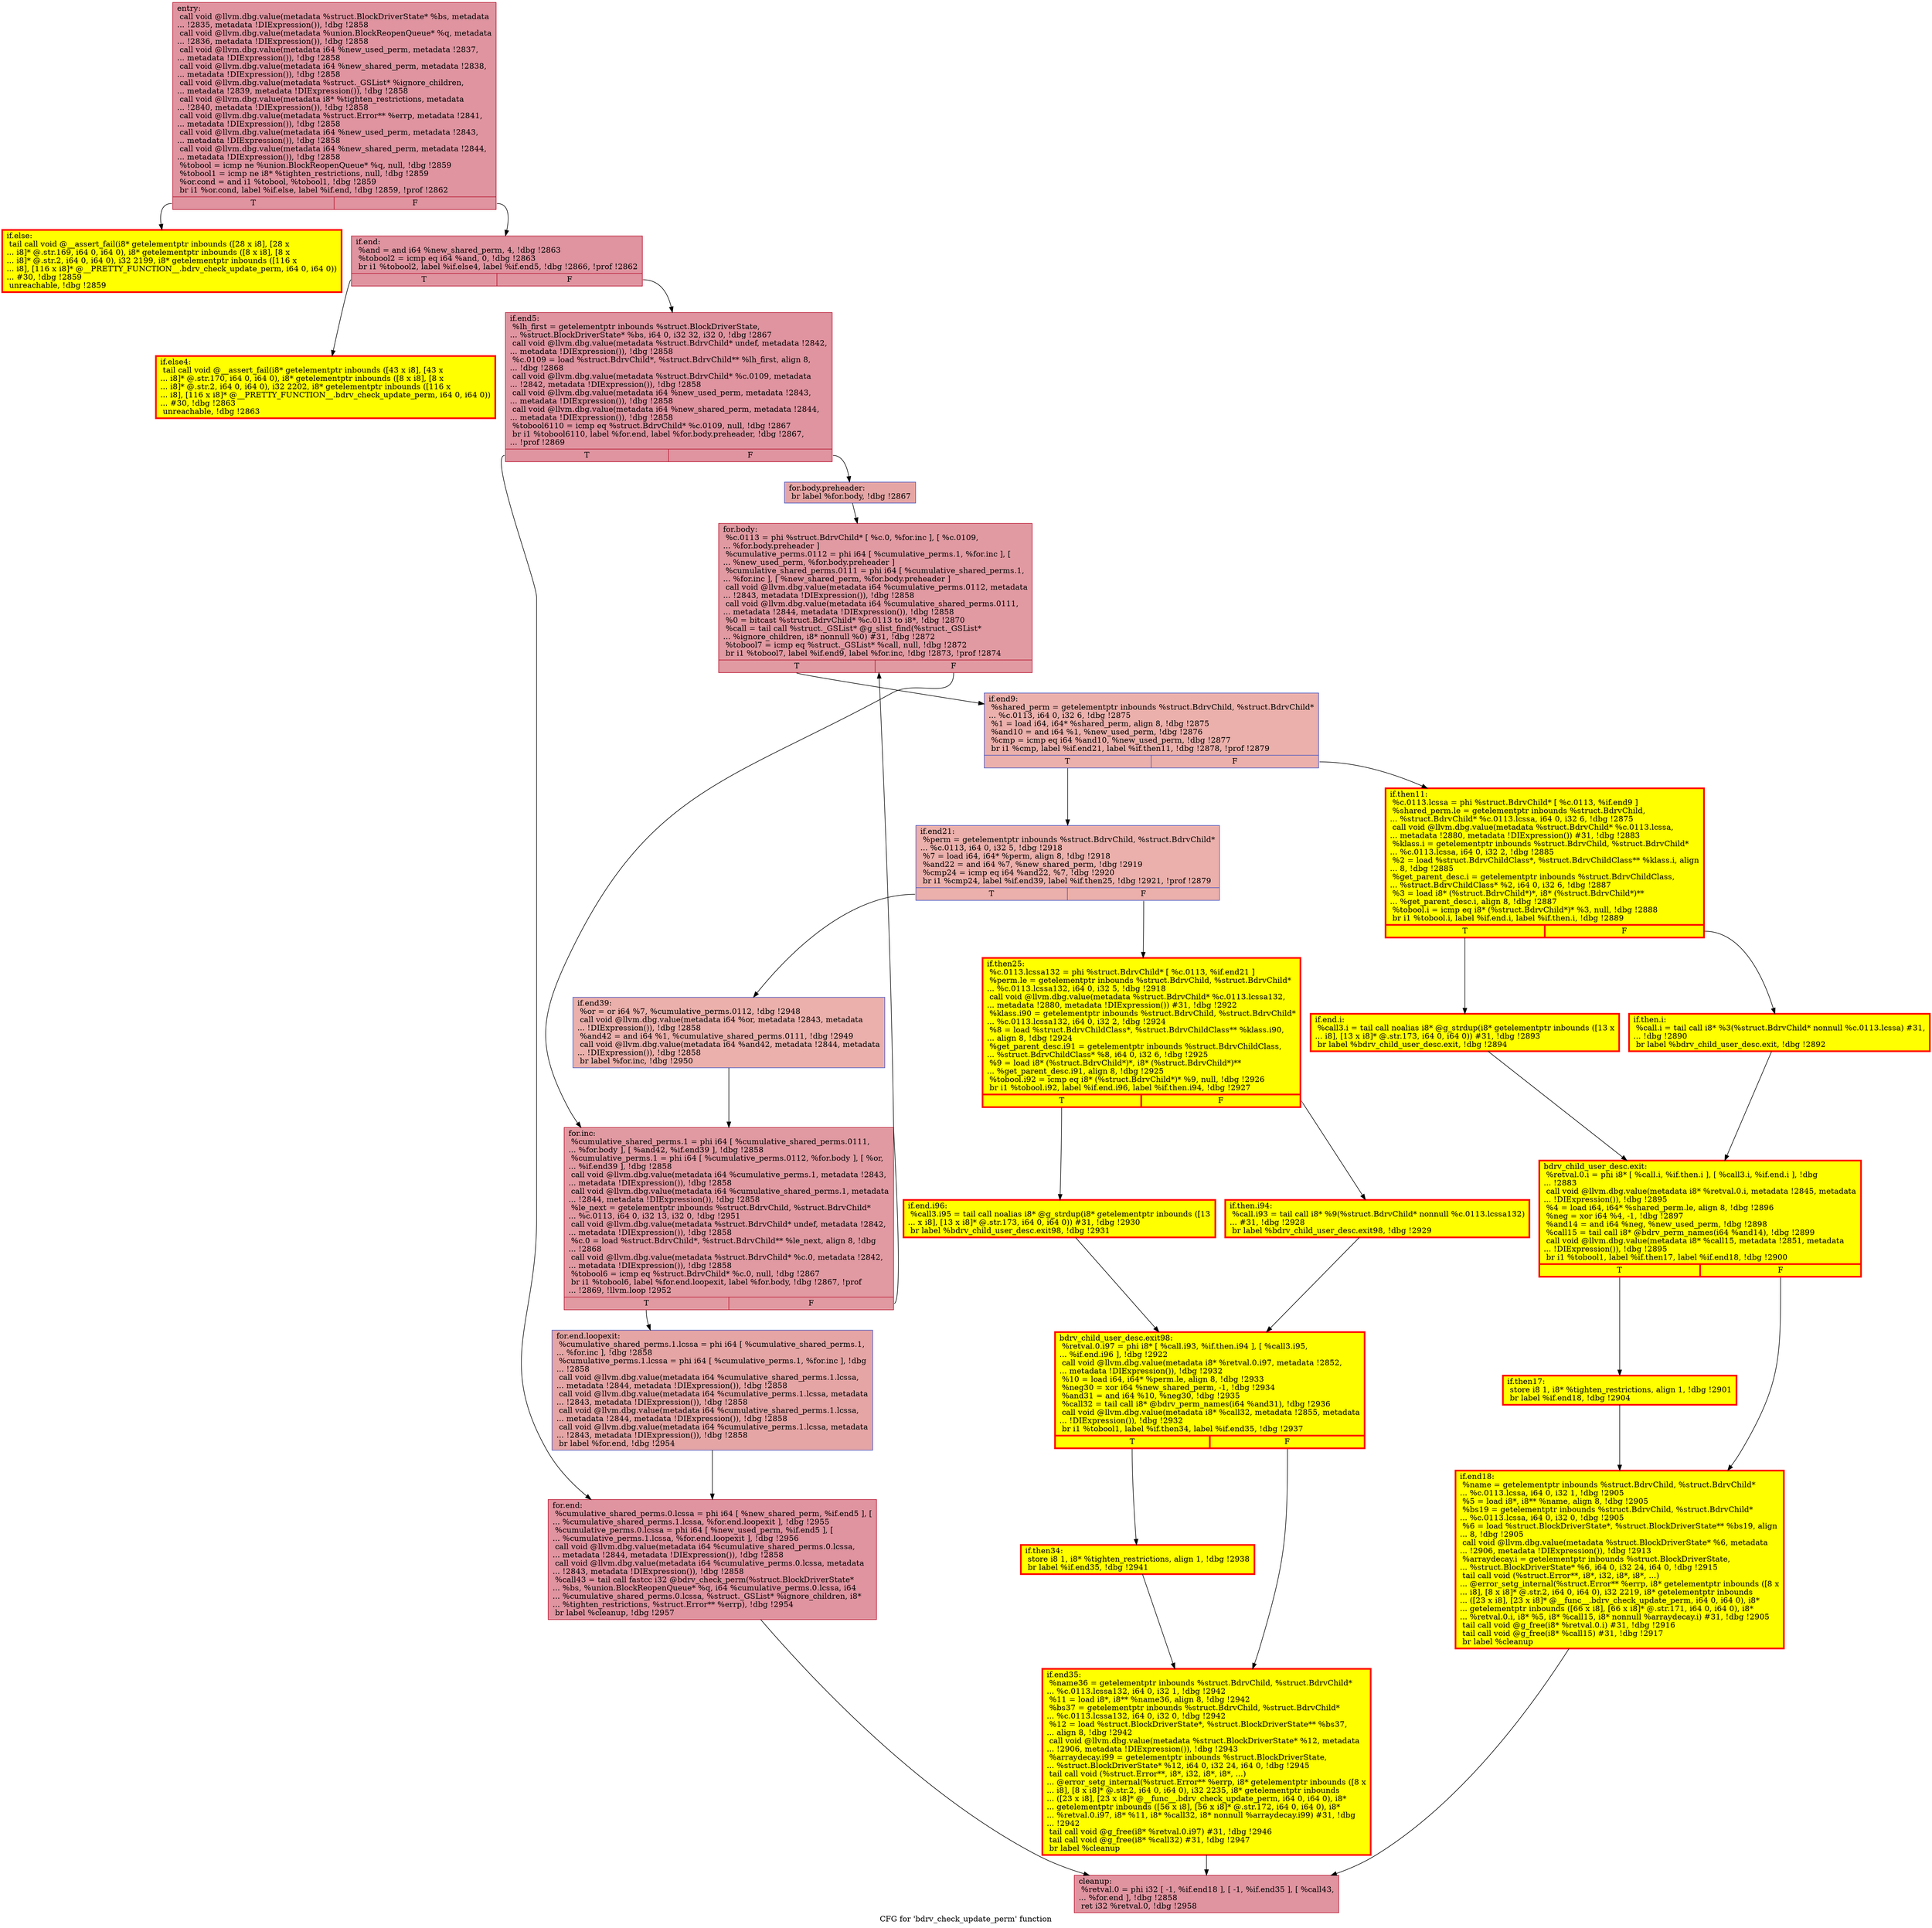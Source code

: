 digraph "CFG for 'bdrv_check_update_perm' function" {
	label="CFG for 'bdrv_check_update_perm' function";

	Node0x55906e3dcb10 [shape=record,color="#b70d28ff", style=filled, fillcolor="#b70d2870",label="{entry:\l  call void @llvm.dbg.value(metadata %struct.BlockDriverState* %bs, metadata\l... !2835, metadata !DIExpression()), !dbg !2858\l  call void @llvm.dbg.value(metadata %union.BlockReopenQueue* %q, metadata\l... !2836, metadata !DIExpression()), !dbg !2858\l  call void @llvm.dbg.value(metadata i64 %new_used_perm, metadata !2837,\l... metadata !DIExpression()), !dbg !2858\l  call void @llvm.dbg.value(metadata i64 %new_shared_perm, metadata !2838,\l... metadata !DIExpression()), !dbg !2858\l  call void @llvm.dbg.value(metadata %struct._GSList* %ignore_children,\l... metadata !2839, metadata !DIExpression()), !dbg !2858\l  call void @llvm.dbg.value(metadata i8* %tighten_restrictions, metadata\l... !2840, metadata !DIExpression()), !dbg !2858\l  call void @llvm.dbg.value(metadata %struct.Error** %errp, metadata !2841,\l... metadata !DIExpression()), !dbg !2858\l  call void @llvm.dbg.value(metadata i64 %new_used_perm, metadata !2843,\l... metadata !DIExpression()), !dbg !2858\l  call void @llvm.dbg.value(metadata i64 %new_shared_perm, metadata !2844,\l... metadata !DIExpression()), !dbg !2858\l  %tobool = icmp ne %union.BlockReopenQueue* %q, null, !dbg !2859\l  %tobool1 = icmp ne i8* %tighten_restrictions, null, !dbg !2859\l  %or.cond = and i1 %tobool, %tobool1, !dbg !2859\l  br i1 %or.cond, label %if.else, label %if.end, !dbg !2859, !prof !2862\l|{<s0>T|<s1>F}}"];
	Node0x55906e3dcb10:s0 -> Node0x55906e5c3890;
	Node0x55906e3dcb10:s1 -> Node0x55906e5c3820;
	Node0x55906e5c3890 [shape=record,penwidth=3.0, style="filled", color="red", fillcolor="yellow",label="{if.else:                                          \l  tail call void @__assert_fail(i8* getelementptr inbounds ([28 x i8], [28 x\l... i8]* @.str.169, i64 0, i64 0), i8* getelementptr inbounds ([8 x i8], [8 x\l... i8]* @.str.2, i64 0, i64 0), i32 2199, i8* getelementptr inbounds ([116 x\l... i8], [116 x i8]* @__PRETTY_FUNCTION__.bdrv_check_update_perm, i64 0, i64 0))\l... #30, !dbg !2859\l  unreachable, !dbg !2859\l}"];
	Node0x55906e5c3820 [shape=record,color="#b70d28ff", style=filled, fillcolor="#b70d2870",label="{if.end:                                           \l  %and = and i64 %new_shared_perm, 4, !dbg !2863\l  %tobool2 = icmp eq i64 %and, 0, !dbg !2863\l  br i1 %tobool2, label %if.else4, label %if.end5, !dbg !2866, !prof !2862\l|{<s0>T|<s1>F}}"];
	Node0x55906e5c3820:s0 -> Node0x55906e584080;
	Node0x55906e5c3820:s1 -> Node0x55906e584010;
	Node0x55906e584080 [shape=record,penwidth=3.0, style="filled", color="red", fillcolor="yellow",label="{if.else4:                                         \l  tail call void @__assert_fail(i8* getelementptr inbounds ([43 x i8], [43 x\l... i8]* @.str.170, i64 0, i64 0), i8* getelementptr inbounds ([8 x i8], [8 x\l... i8]* @.str.2, i64 0, i64 0), i32 2202, i8* getelementptr inbounds ([116 x\l... i8], [116 x i8]* @__PRETTY_FUNCTION__.bdrv_check_update_perm, i64 0, i64 0))\l... #30, !dbg !2863\l  unreachable, !dbg !2863\l}"];
	Node0x55906e584010 [shape=record,color="#b70d28ff", style=filled, fillcolor="#b70d2870",label="{if.end5:                                          \l  %lh_first = getelementptr inbounds %struct.BlockDriverState,\l... %struct.BlockDriverState* %bs, i64 0, i32 32, i32 0, !dbg !2867\l  call void @llvm.dbg.value(metadata %struct.BdrvChild* undef, metadata !2842,\l... metadata !DIExpression()), !dbg !2858\l  %c.0109 = load %struct.BdrvChild*, %struct.BdrvChild** %lh_first, align 8,\l... !dbg !2868\l  call void @llvm.dbg.value(metadata %struct.BdrvChild* %c.0109, metadata\l... !2842, metadata !DIExpression()), !dbg !2858\l  call void @llvm.dbg.value(metadata i64 %new_used_perm, metadata !2843,\l... metadata !DIExpression()), !dbg !2858\l  call void @llvm.dbg.value(metadata i64 %new_shared_perm, metadata !2844,\l... metadata !DIExpression()), !dbg !2858\l  %tobool6110 = icmp eq %struct.BdrvChild* %c.0109, null, !dbg !2867\l  br i1 %tobool6110, label %for.end, label %for.body.preheader, !dbg !2867,\l... !prof !2869\l|{<s0>T|<s1>F}}"];
	Node0x55906e584010:s0 -> Node0x55906e584870;
	Node0x55906e584010:s1 -> Node0x55906e2c36a0;
	Node0x55906e2c36a0 [shape=record,color="#3d50c3ff", style=filled, fillcolor="#c5333470",label="{for.body.preheader:                               \l  br label %for.body, !dbg !2867\l}"];
	Node0x55906e2c36a0 -> Node0x55906e584e20;
	Node0x55906e584e20 [shape=record,color="#b70d28ff", style=filled, fillcolor="#bb1b2c70",label="{for.body:                                         \l  %c.0113 = phi %struct.BdrvChild* [ %c.0, %for.inc ], [ %c.0109,\l... %for.body.preheader ]\l  %cumulative_perms.0112 = phi i64 [ %cumulative_perms.1, %for.inc ], [\l... %new_used_perm, %for.body.preheader ]\l  %cumulative_shared_perms.0111 = phi i64 [ %cumulative_shared_perms.1,\l... %for.inc ], [ %new_shared_perm, %for.body.preheader ]\l  call void @llvm.dbg.value(metadata i64 %cumulative_perms.0112, metadata\l... !2843, metadata !DIExpression()), !dbg !2858\l  call void @llvm.dbg.value(metadata i64 %cumulative_shared_perms.0111,\l... metadata !2844, metadata !DIExpression()), !dbg !2858\l  %0 = bitcast %struct.BdrvChild* %c.0113 to i8*, !dbg !2870\l  %call = tail call %struct._GSList* @g_slist_find(%struct._GSList*\l... %ignore_children, i8* nonnull %0) #31, !dbg !2872\l  %tobool7 = icmp eq %struct._GSList* %call, null, !dbg !2872\l  br i1 %tobool7, label %if.end9, label %for.inc, !dbg !2873, !prof !2874\l|{<s0>T|<s1>F}}"];
	Node0x55906e584e20:s0 -> Node0x55906e585220;
	Node0x55906e584e20:s1 -> Node0x55906e584d70;
	Node0x55906e585220 [shape=record,color="#3d50c3ff", style=filled, fillcolor="#d24b4070",label="{if.end9:                                          \l  %shared_perm = getelementptr inbounds %struct.BdrvChild, %struct.BdrvChild*\l... %c.0113, i64 0, i32 6, !dbg !2875\l  %1 = load i64, i64* %shared_perm, align 8, !dbg !2875\l  %and10 = and i64 %1, %new_used_perm, !dbg !2876\l  %cmp = icmp eq i64 %and10, %new_used_perm, !dbg !2877\l  br i1 %cmp, label %if.end21, label %if.then11, !dbg !2878, !prof !2879\l|{<s0>T|<s1>F}}"];
	Node0x55906e585220:s0 -> Node0x55906e5859a0;
	Node0x55906e585220:s1 -> Node0x55906e585950;
	Node0x55906e585950 [shape=record,penwidth=3.0, style="filled", color="red", fillcolor="yellow",label="{if.then11:                                        \l  %c.0113.lcssa = phi %struct.BdrvChild* [ %c.0113, %if.end9 ]\l  %shared_perm.le = getelementptr inbounds %struct.BdrvChild,\l... %struct.BdrvChild* %c.0113.lcssa, i64 0, i32 6, !dbg !2875\l  call void @llvm.dbg.value(metadata %struct.BdrvChild* %c.0113.lcssa,\l... metadata !2880, metadata !DIExpression()) #31, !dbg !2883\l  %klass.i = getelementptr inbounds %struct.BdrvChild, %struct.BdrvChild*\l... %c.0113.lcssa, i64 0, i32 2, !dbg !2885\l  %2 = load %struct.BdrvChildClass*, %struct.BdrvChildClass** %klass.i, align\l... 8, !dbg !2885\l  %get_parent_desc.i = getelementptr inbounds %struct.BdrvChildClass,\l... %struct.BdrvChildClass* %2, i64 0, i32 6, !dbg !2887\l  %3 = load i8* (%struct.BdrvChild*)*, i8* (%struct.BdrvChild*)**\l... %get_parent_desc.i, align 8, !dbg !2887\l  %tobool.i = icmp eq i8* (%struct.BdrvChild*)* %3, null, !dbg !2888\l  br i1 %tobool.i, label %if.end.i, label %if.then.i, !dbg !2889\l|{<s0>T|<s1>F}}"];
	Node0x55906e585950:s0 -> Node0x55906e2aa530;
	Node0x55906e585950:s1 -> Node0x55906e4aa200;
	Node0x55906e4aa200 [shape=record,penwidth=3.0, style="filled", color="red", fillcolor="yellow",label="{if.then.i:                                        \l  %call.i = tail call i8* %3(%struct.BdrvChild* nonnull %c.0113.lcssa) #31,\l... !dbg !2890\l  br label %bdrv_child_user_desc.exit, !dbg !2892\l}"];
	Node0x55906e4aa200 -> Node0x55906e45d470;
	Node0x55906e2aa530 [shape=record,penwidth=3.0, style="filled", color="red", fillcolor="yellow",label="{if.end.i:                                         \l  %call3.i = tail call noalias i8* @g_strdup(i8* getelementptr inbounds ([13 x\l... i8], [13 x i8]* @.str.173, i64 0, i64 0)) #31, !dbg !2893\l  br label %bdrv_child_user_desc.exit, !dbg !2894\l}"];
	Node0x55906e2aa530 -> Node0x55906e45d470;
	Node0x55906e45d470 [shape=record,penwidth=3.0, style="filled", color="red", fillcolor="yellow",label="{bdrv_child_user_desc.exit:                        \l  %retval.0.i = phi i8* [ %call.i, %if.then.i ], [ %call3.i, %if.end.i ], !dbg\l... !2883\l  call void @llvm.dbg.value(metadata i8* %retval.0.i, metadata !2845, metadata\l... !DIExpression()), !dbg !2895\l  %4 = load i64, i64* %shared_perm.le, align 8, !dbg !2896\l  %neg = xor i64 %4, -1, !dbg !2897\l  %and14 = and i64 %neg, %new_used_perm, !dbg !2898\l  %call15 = tail call i8* @bdrv_perm_names(i64 %and14), !dbg !2899\l  call void @llvm.dbg.value(metadata i8* %call15, metadata !2851, metadata\l... !DIExpression()), !dbg !2895\l  br i1 %tobool1, label %if.then17, label %if.end18, !dbg !2900\l|{<s0>T|<s1>F}}"];
	Node0x55906e45d470:s0 -> Node0x55906e5866c0;
	Node0x55906e45d470:s1 -> Node0x55906e583880;
	Node0x55906e5866c0 [shape=record,penwidth=3.0, style="filled", color="red", fillcolor="yellow",label="{if.then17:                                        \l  store i8 1, i8* %tighten_restrictions, align 1, !dbg !2901\l  br label %if.end18, !dbg !2904\l}"];
	Node0x55906e5866c0 -> Node0x55906e583880;
	Node0x55906e583880 [shape=record,penwidth=3.0, style="filled", color="red", fillcolor="yellow",label="{if.end18:                                         \l  %name = getelementptr inbounds %struct.BdrvChild, %struct.BdrvChild*\l... %c.0113.lcssa, i64 0, i32 1, !dbg !2905\l  %5 = load i8*, i8** %name, align 8, !dbg !2905\l  %bs19 = getelementptr inbounds %struct.BdrvChild, %struct.BdrvChild*\l... %c.0113.lcssa, i64 0, i32 0, !dbg !2905\l  %6 = load %struct.BlockDriverState*, %struct.BlockDriverState** %bs19, align\l... 8, !dbg !2905\l  call void @llvm.dbg.value(metadata %struct.BlockDriverState* %6, metadata\l... !2906, metadata !DIExpression()), !dbg !2913\l  %arraydecay.i = getelementptr inbounds %struct.BlockDriverState,\l... %struct.BlockDriverState* %6, i64 0, i32 24, i64 0, !dbg !2915\l  tail call void (%struct.Error**, i8*, i32, i8*, i8*, ...)\l... @error_setg_internal(%struct.Error** %errp, i8* getelementptr inbounds ([8 x\l... i8], [8 x i8]* @.str.2, i64 0, i64 0), i32 2219, i8* getelementptr inbounds\l... ([23 x i8], [23 x i8]* @__func__.bdrv_check_update_perm, i64 0, i64 0), i8*\l... getelementptr inbounds ([66 x i8], [66 x i8]* @.str.171, i64 0, i64 0), i8*\l... %retval.0.i, i8* %5, i8* %call15, i8* nonnull %arraydecay.i) #31, !dbg !2905\l  tail call void @g_free(i8* %retval.0.i) #31, !dbg !2916\l  tail call void @g_free(i8* %call15) #31, !dbg !2917\l  br label %cleanup\l}"];
	Node0x55906e583880 -> Node0x55906e587d60;
	Node0x55906e5859a0 [shape=record,color="#3d50c3ff", style=filled, fillcolor="#d24b4070",label="{if.end21:                                         \l  %perm = getelementptr inbounds %struct.BdrvChild, %struct.BdrvChild*\l... %c.0113, i64 0, i32 5, !dbg !2918\l  %7 = load i64, i64* %perm, align 8, !dbg !2918\l  %and22 = and i64 %7, %new_shared_perm, !dbg !2919\l  %cmp24 = icmp eq i64 %and22, %7, !dbg !2920\l  br i1 %cmp24, label %if.end39, label %if.then25, !dbg !2921, !prof !2879\l|{<s0>T|<s1>F}}"];
	Node0x55906e5859a0:s0 -> Node0x55906e589690;
	Node0x55906e5859a0:s1 -> Node0x55906e589250;
	Node0x55906e589250 [shape=record,penwidth=3.0, style="filled", color="red", fillcolor="yellow",label="{if.then25:                                        \l  %c.0113.lcssa132 = phi %struct.BdrvChild* [ %c.0113, %if.end21 ]\l  %perm.le = getelementptr inbounds %struct.BdrvChild, %struct.BdrvChild*\l... %c.0113.lcssa132, i64 0, i32 5, !dbg !2918\l  call void @llvm.dbg.value(metadata %struct.BdrvChild* %c.0113.lcssa132,\l... metadata !2880, metadata !DIExpression()) #31, !dbg !2922\l  %klass.i90 = getelementptr inbounds %struct.BdrvChild, %struct.BdrvChild*\l... %c.0113.lcssa132, i64 0, i32 2, !dbg !2924\l  %8 = load %struct.BdrvChildClass*, %struct.BdrvChildClass** %klass.i90,\l... align 8, !dbg !2924\l  %get_parent_desc.i91 = getelementptr inbounds %struct.BdrvChildClass,\l... %struct.BdrvChildClass* %8, i64 0, i32 6, !dbg !2925\l  %9 = load i8* (%struct.BdrvChild*)*, i8* (%struct.BdrvChild*)**\l... %get_parent_desc.i91, align 8, !dbg !2925\l  %tobool.i92 = icmp eq i8* (%struct.BdrvChild*)* %9, null, !dbg !2926\l  br i1 %tobool.i92, label %if.end.i96, label %if.then.i94, !dbg !2927\l|{<s0>T|<s1>F}}"];
	Node0x55906e589250:s0 -> Node0x55906e6ec990;
	Node0x55906e589250:s1 -> Node0x55906e277680;
	Node0x55906e277680 [shape=record,penwidth=3.0, style="filled", color="red", fillcolor="yellow",label="{if.then.i94:                                      \l  %call.i93 = tail call i8* %9(%struct.BdrvChild* nonnull %c.0113.lcssa132)\l... #31, !dbg !2928\l  br label %bdrv_child_user_desc.exit98, !dbg !2929\l}"];
	Node0x55906e277680 -> Node0x55906e754740;
	Node0x55906e6ec990 [shape=record,penwidth=3.0, style="filled", color="red", fillcolor="yellow",label="{if.end.i96:                                       \l  %call3.i95 = tail call noalias i8* @g_strdup(i8* getelementptr inbounds ([13\l... x i8], [13 x i8]* @.str.173, i64 0, i64 0)) #31, !dbg !2930\l  br label %bdrv_child_user_desc.exit98, !dbg !2931\l}"];
	Node0x55906e6ec990 -> Node0x55906e754740;
	Node0x55906e754740 [shape=record,penwidth=3.0, style="filled", color="red", fillcolor="yellow",label="{bdrv_child_user_desc.exit98:                      \l  %retval.0.i97 = phi i8* [ %call.i93, %if.then.i94 ], [ %call3.i95,\l... %if.end.i96 ], !dbg !2922\l  call void @llvm.dbg.value(metadata i8* %retval.0.i97, metadata !2852,\l... metadata !DIExpression()), !dbg !2932\l  %10 = load i64, i64* %perm.le, align 8, !dbg !2933\l  %neg30 = xor i64 %new_shared_perm, -1, !dbg !2934\l  %and31 = and i64 %10, %neg30, !dbg !2935\l  %call32 = tail call i8* @bdrv_perm_names(i64 %and31), !dbg !2936\l  call void @llvm.dbg.value(metadata i8* %call32, metadata !2855, metadata\l... !DIExpression()), !dbg !2932\l  br i1 %tobool1, label %if.then34, label %if.end35, !dbg !2937\l|{<s0>T|<s1>F}}"];
	Node0x55906e754740:s0 -> Node0x55906e58ace0;
	Node0x55906e754740:s1 -> Node0x55906e58ad50;
	Node0x55906e58ace0 [shape=record,penwidth=3.0, style="filled", color="red", fillcolor="yellow",label="{if.then34:                                        \l  store i8 1, i8* %tighten_restrictions, align 1, !dbg !2938\l  br label %if.end35, !dbg !2941\l}"];
	Node0x55906e58ace0 -> Node0x55906e58ad50;
	Node0x55906e58ad50 [shape=record,penwidth=3.0, style="filled", color="red", fillcolor="yellow",label="{if.end35:                                         \l  %name36 = getelementptr inbounds %struct.BdrvChild, %struct.BdrvChild*\l... %c.0113.lcssa132, i64 0, i32 1, !dbg !2942\l  %11 = load i8*, i8** %name36, align 8, !dbg !2942\l  %bs37 = getelementptr inbounds %struct.BdrvChild, %struct.BdrvChild*\l... %c.0113.lcssa132, i64 0, i32 0, !dbg !2942\l  %12 = load %struct.BlockDriverState*, %struct.BlockDriverState** %bs37,\l... align 8, !dbg !2942\l  call void @llvm.dbg.value(metadata %struct.BlockDriverState* %12, metadata\l... !2906, metadata !DIExpression()), !dbg !2943\l  %arraydecay.i99 = getelementptr inbounds %struct.BlockDriverState,\l... %struct.BlockDriverState* %12, i64 0, i32 24, i64 0, !dbg !2945\l  tail call void (%struct.Error**, i8*, i32, i8*, i8*, ...)\l... @error_setg_internal(%struct.Error** %errp, i8* getelementptr inbounds ([8 x\l... i8], [8 x i8]* @.str.2, i64 0, i64 0), i32 2235, i8* getelementptr inbounds\l... ([23 x i8], [23 x i8]* @__func__.bdrv_check_update_perm, i64 0, i64 0), i8*\l... getelementptr inbounds ([56 x i8], [56 x i8]* @.str.172, i64 0, i64 0), i8*\l... %retval.0.i97, i8* %11, i8* %call32, i8* nonnull %arraydecay.i99) #31, !dbg\l... !2942\l  tail call void @g_free(i8* %retval.0.i97) #31, !dbg !2946\l  tail call void @g_free(i8* %call32) #31, !dbg !2947\l  br label %cleanup\l}"];
	Node0x55906e58ad50 -> Node0x55906e587d60;
	Node0x55906e589690 [shape=record,color="#3d50c3ff", style=filled, fillcolor="#d24b4070",label="{if.end39:                                         \l  %or = or i64 %7, %cumulative_perms.0112, !dbg !2948\l  call void @llvm.dbg.value(metadata i64 %or, metadata !2843, metadata\l... !DIExpression()), !dbg !2858\l  %and42 = and i64 %1, %cumulative_shared_perms.0111, !dbg !2949\l  call void @llvm.dbg.value(metadata i64 %and42, metadata !2844, metadata\l... !DIExpression()), !dbg !2858\l  br label %for.inc, !dbg !2950\l}"];
	Node0x55906e589690 -> Node0x55906e584d70;
	Node0x55906e584d70 [shape=record,color="#b70d28ff", style=filled, fillcolor="#bb1b2c70",label="{for.inc:                                          \l  %cumulative_shared_perms.1 = phi i64 [ %cumulative_shared_perms.0111,\l... %for.body ], [ %and42, %if.end39 ], !dbg !2858\l  %cumulative_perms.1 = phi i64 [ %cumulative_perms.0112, %for.body ], [ %or,\l... %if.end39 ], !dbg !2858\l  call void @llvm.dbg.value(metadata i64 %cumulative_perms.1, metadata !2843,\l... metadata !DIExpression()), !dbg !2858\l  call void @llvm.dbg.value(metadata i64 %cumulative_shared_perms.1, metadata\l... !2844, metadata !DIExpression()), !dbg !2858\l  %le_next = getelementptr inbounds %struct.BdrvChild, %struct.BdrvChild*\l... %c.0113, i64 0, i32 13, i32 0, !dbg !2951\l  call void @llvm.dbg.value(metadata %struct.BdrvChild* undef, metadata !2842,\l... metadata !DIExpression()), !dbg !2858\l  %c.0 = load %struct.BdrvChild*, %struct.BdrvChild** %le_next, align 8, !dbg\l... !2868\l  call void @llvm.dbg.value(metadata %struct.BdrvChild* %c.0, metadata !2842,\l... metadata !DIExpression()), !dbg !2858\l  %tobool6 = icmp eq %struct.BdrvChild* %c.0, null, !dbg !2867\l  br i1 %tobool6, label %for.end.loopexit, label %for.body, !dbg !2867, !prof\l... !2869, !llvm.loop !2952\l|{<s0>T|<s1>F}}"];
	Node0x55906e584d70:s0 -> Node0x55906e96c470;
	Node0x55906e584d70:s1 -> Node0x55906e584e20;
	Node0x55906e96c470 [shape=record,color="#3d50c3ff", style=filled, fillcolor="#c5333470",label="{for.end.loopexit:                                 \l  %cumulative_shared_perms.1.lcssa = phi i64 [ %cumulative_shared_perms.1,\l... %for.inc ], !dbg !2858\l  %cumulative_perms.1.lcssa = phi i64 [ %cumulative_perms.1, %for.inc ], !dbg\l... !2858\l  call void @llvm.dbg.value(metadata i64 %cumulative_shared_perms.1.lcssa,\l... metadata !2844, metadata !DIExpression()), !dbg !2858\l  call void @llvm.dbg.value(metadata i64 %cumulative_perms.1.lcssa, metadata\l... !2843, metadata !DIExpression()), !dbg !2858\l  call void @llvm.dbg.value(metadata i64 %cumulative_shared_perms.1.lcssa,\l... metadata !2844, metadata !DIExpression()), !dbg !2858\l  call void @llvm.dbg.value(metadata i64 %cumulative_perms.1.lcssa, metadata\l... !2843, metadata !DIExpression()), !dbg !2858\l  br label %for.end, !dbg !2954\l}"];
	Node0x55906e96c470 -> Node0x55906e584870;
	Node0x55906e584870 [shape=record,color="#b70d28ff", style=filled, fillcolor="#b70d2870",label="{for.end:                                          \l  %cumulative_shared_perms.0.lcssa = phi i64 [ %new_shared_perm, %if.end5 ], [\l... %cumulative_shared_perms.1.lcssa, %for.end.loopexit ], !dbg !2955\l  %cumulative_perms.0.lcssa = phi i64 [ %new_used_perm, %if.end5 ], [\l... %cumulative_perms.1.lcssa, %for.end.loopexit ], !dbg !2956\l  call void @llvm.dbg.value(metadata i64 %cumulative_shared_perms.0.lcssa,\l... metadata !2844, metadata !DIExpression()), !dbg !2858\l  call void @llvm.dbg.value(metadata i64 %cumulative_perms.0.lcssa, metadata\l... !2843, metadata !DIExpression()), !dbg !2858\l  %call43 = tail call fastcc i32 @bdrv_check_perm(%struct.BlockDriverState*\l... %bs, %union.BlockReopenQueue* %q, i64 %cumulative_perms.0.lcssa, i64\l... %cumulative_shared_perms.0.lcssa, %struct._GSList* %ignore_children, i8*\l... %tighten_restrictions, %struct.Error** %errp), !dbg !2954\l  br label %cleanup, !dbg !2957\l}"];
	Node0x55906e584870 -> Node0x55906e587d60;
	Node0x55906e587d60 [shape=record,color="#b70d28ff", style=filled, fillcolor="#b70d2870",label="{cleanup:                                          \l  %retval.0 = phi i32 [ -1, %if.end18 ], [ -1, %if.end35 ], [ %call43,\l... %for.end ], !dbg !2858\l  ret i32 %retval.0, !dbg !2958\l}"];
}

